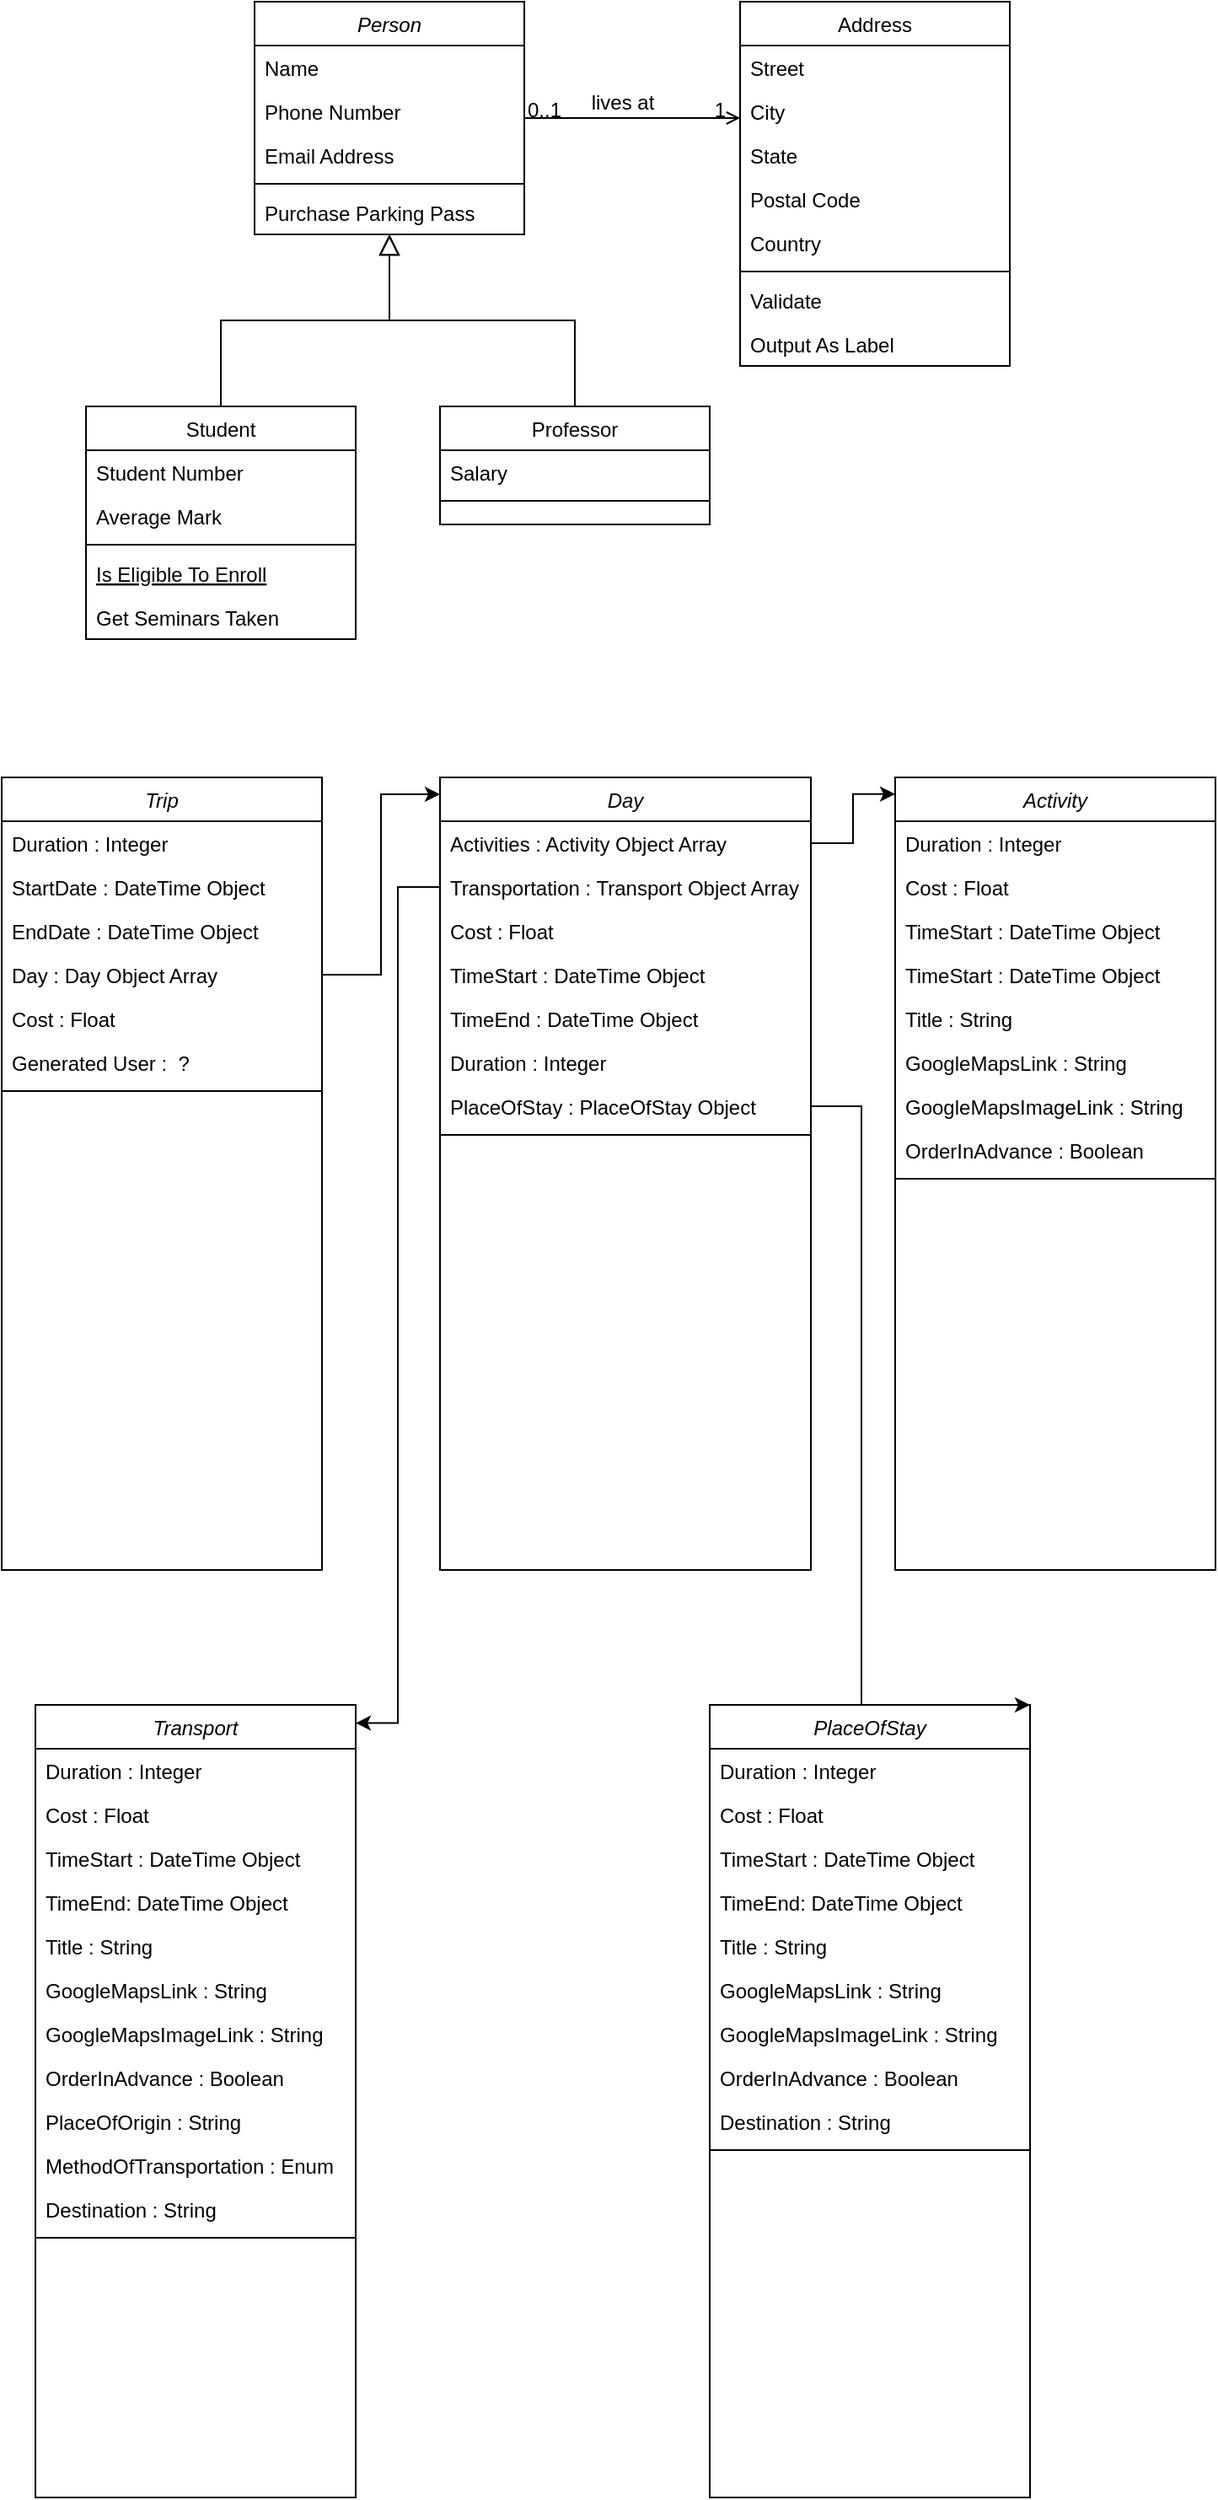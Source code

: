 <mxfile version="17.4.2" type="device"><diagram id="C5RBs43oDa-KdzZeNtuy" name="Page-1"><mxGraphModel dx="1020" dy="1112" grid="1" gridSize="10" guides="1" tooltips="1" connect="1" arrows="1" fold="1" page="1" pageScale="1" pageWidth="827" pageHeight="1169" math="0" shadow="0"><root><mxCell id="WIyWlLk6GJQsqaUBKTNV-0"/><mxCell id="WIyWlLk6GJQsqaUBKTNV-1" parent="WIyWlLk6GJQsqaUBKTNV-0"/><mxCell id="zkfFHV4jXpPFQw0GAbJ--0" value="Person" style="swimlane;fontStyle=2;align=center;verticalAlign=top;childLayout=stackLayout;horizontal=1;startSize=26;horizontalStack=0;resizeParent=1;resizeLast=0;collapsible=1;marginBottom=0;rounded=0;shadow=0;strokeWidth=1;" parent="WIyWlLk6GJQsqaUBKTNV-1" vertex="1"><mxGeometry x="220" y="120" width="160" height="138" as="geometry"><mxRectangle x="230" y="140" width="160" height="26" as="alternateBounds"/></mxGeometry></mxCell><mxCell id="zkfFHV4jXpPFQw0GAbJ--1" value="Name" style="text;align=left;verticalAlign=top;spacingLeft=4;spacingRight=4;overflow=hidden;rotatable=0;points=[[0,0.5],[1,0.5]];portConstraint=eastwest;" parent="zkfFHV4jXpPFQw0GAbJ--0" vertex="1"><mxGeometry y="26" width="160" height="26" as="geometry"/></mxCell><mxCell id="zkfFHV4jXpPFQw0GAbJ--2" value="Phone Number" style="text;align=left;verticalAlign=top;spacingLeft=4;spacingRight=4;overflow=hidden;rotatable=0;points=[[0,0.5],[1,0.5]];portConstraint=eastwest;rounded=0;shadow=0;html=0;" parent="zkfFHV4jXpPFQw0GAbJ--0" vertex="1"><mxGeometry y="52" width="160" height="26" as="geometry"/></mxCell><mxCell id="zkfFHV4jXpPFQw0GAbJ--3" value="Email Address" style="text;align=left;verticalAlign=top;spacingLeft=4;spacingRight=4;overflow=hidden;rotatable=0;points=[[0,0.5],[1,0.5]];portConstraint=eastwest;rounded=0;shadow=0;html=0;" parent="zkfFHV4jXpPFQw0GAbJ--0" vertex="1"><mxGeometry y="78" width="160" height="26" as="geometry"/></mxCell><mxCell id="zkfFHV4jXpPFQw0GAbJ--4" value="" style="line;html=1;strokeWidth=1;align=left;verticalAlign=middle;spacingTop=-1;spacingLeft=3;spacingRight=3;rotatable=0;labelPosition=right;points=[];portConstraint=eastwest;" parent="zkfFHV4jXpPFQw0GAbJ--0" vertex="1"><mxGeometry y="104" width="160" height="8" as="geometry"/></mxCell><mxCell id="zkfFHV4jXpPFQw0GAbJ--5" value="Purchase Parking Pass" style="text;align=left;verticalAlign=top;spacingLeft=4;spacingRight=4;overflow=hidden;rotatable=0;points=[[0,0.5],[1,0.5]];portConstraint=eastwest;" parent="zkfFHV4jXpPFQw0GAbJ--0" vertex="1"><mxGeometry y="112" width="160" height="26" as="geometry"/></mxCell><mxCell id="zkfFHV4jXpPFQw0GAbJ--6" value="Student" style="swimlane;fontStyle=0;align=center;verticalAlign=top;childLayout=stackLayout;horizontal=1;startSize=26;horizontalStack=0;resizeParent=1;resizeLast=0;collapsible=1;marginBottom=0;rounded=0;shadow=0;strokeWidth=1;" parent="WIyWlLk6GJQsqaUBKTNV-1" vertex="1"><mxGeometry x="120" y="360" width="160" height="138" as="geometry"><mxRectangle x="130" y="380" width="160" height="26" as="alternateBounds"/></mxGeometry></mxCell><mxCell id="zkfFHV4jXpPFQw0GAbJ--7" value="Student Number" style="text;align=left;verticalAlign=top;spacingLeft=4;spacingRight=4;overflow=hidden;rotatable=0;points=[[0,0.5],[1,0.5]];portConstraint=eastwest;" parent="zkfFHV4jXpPFQw0GAbJ--6" vertex="1"><mxGeometry y="26" width="160" height="26" as="geometry"/></mxCell><mxCell id="zkfFHV4jXpPFQw0GAbJ--8" value="Average Mark" style="text;align=left;verticalAlign=top;spacingLeft=4;spacingRight=4;overflow=hidden;rotatable=0;points=[[0,0.5],[1,0.5]];portConstraint=eastwest;rounded=0;shadow=0;html=0;" parent="zkfFHV4jXpPFQw0GAbJ--6" vertex="1"><mxGeometry y="52" width="160" height="26" as="geometry"/></mxCell><mxCell id="zkfFHV4jXpPFQw0GAbJ--9" value="" style="line;html=1;strokeWidth=1;align=left;verticalAlign=middle;spacingTop=-1;spacingLeft=3;spacingRight=3;rotatable=0;labelPosition=right;points=[];portConstraint=eastwest;" parent="zkfFHV4jXpPFQw0GAbJ--6" vertex="1"><mxGeometry y="78" width="160" height="8" as="geometry"/></mxCell><mxCell id="zkfFHV4jXpPFQw0GAbJ--10" value="Is Eligible To Enroll" style="text;align=left;verticalAlign=top;spacingLeft=4;spacingRight=4;overflow=hidden;rotatable=0;points=[[0,0.5],[1,0.5]];portConstraint=eastwest;fontStyle=4" parent="zkfFHV4jXpPFQw0GAbJ--6" vertex="1"><mxGeometry y="86" width="160" height="26" as="geometry"/></mxCell><mxCell id="zkfFHV4jXpPFQw0GAbJ--11" value="Get Seminars Taken" style="text;align=left;verticalAlign=top;spacingLeft=4;spacingRight=4;overflow=hidden;rotatable=0;points=[[0,0.5],[1,0.5]];portConstraint=eastwest;" parent="zkfFHV4jXpPFQw0GAbJ--6" vertex="1"><mxGeometry y="112" width="160" height="26" as="geometry"/></mxCell><mxCell id="zkfFHV4jXpPFQw0GAbJ--12" value="" style="endArrow=block;endSize=10;endFill=0;shadow=0;strokeWidth=1;rounded=0;edgeStyle=elbowEdgeStyle;elbow=vertical;" parent="WIyWlLk6GJQsqaUBKTNV-1" source="zkfFHV4jXpPFQw0GAbJ--6" target="zkfFHV4jXpPFQw0GAbJ--0" edge="1"><mxGeometry width="160" relative="1" as="geometry"><mxPoint x="200" y="203" as="sourcePoint"/><mxPoint x="200" y="203" as="targetPoint"/></mxGeometry></mxCell><mxCell id="zkfFHV4jXpPFQw0GAbJ--13" value="Professor" style="swimlane;fontStyle=0;align=center;verticalAlign=top;childLayout=stackLayout;horizontal=1;startSize=26;horizontalStack=0;resizeParent=1;resizeLast=0;collapsible=1;marginBottom=0;rounded=0;shadow=0;strokeWidth=1;" parent="WIyWlLk6GJQsqaUBKTNV-1" vertex="1"><mxGeometry x="330" y="360" width="160" height="70" as="geometry"><mxRectangle x="340" y="380" width="170" height="26" as="alternateBounds"/></mxGeometry></mxCell><mxCell id="zkfFHV4jXpPFQw0GAbJ--14" value="Salary" style="text;align=left;verticalAlign=top;spacingLeft=4;spacingRight=4;overflow=hidden;rotatable=0;points=[[0,0.5],[1,0.5]];portConstraint=eastwest;" parent="zkfFHV4jXpPFQw0GAbJ--13" vertex="1"><mxGeometry y="26" width="160" height="26" as="geometry"/></mxCell><mxCell id="zkfFHV4jXpPFQw0GAbJ--15" value="" style="line;html=1;strokeWidth=1;align=left;verticalAlign=middle;spacingTop=-1;spacingLeft=3;spacingRight=3;rotatable=0;labelPosition=right;points=[];portConstraint=eastwest;" parent="zkfFHV4jXpPFQw0GAbJ--13" vertex="1"><mxGeometry y="52" width="160" height="8" as="geometry"/></mxCell><mxCell id="zkfFHV4jXpPFQw0GAbJ--16" value="" style="endArrow=block;endSize=10;endFill=0;shadow=0;strokeWidth=1;rounded=0;edgeStyle=elbowEdgeStyle;elbow=vertical;" parent="WIyWlLk6GJQsqaUBKTNV-1" source="zkfFHV4jXpPFQw0GAbJ--13" target="zkfFHV4jXpPFQw0GAbJ--0" edge="1"><mxGeometry width="160" relative="1" as="geometry"><mxPoint x="210" y="373" as="sourcePoint"/><mxPoint x="310" y="271" as="targetPoint"/></mxGeometry></mxCell><mxCell id="zkfFHV4jXpPFQw0GAbJ--17" value="Address" style="swimlane;fontStyle=0;align=center;verticalAlign=top;childLayout=stackLayout;horizontal=1;startSize=26;horizontalStack=0;resizeParent=1;resizeLast=0;collapsible=1;marginBottom=0;rounded=0;shadow=0;strokeWidth=1;" parent="WIyWlLk6GJQsqaUBKTNV-1" vertex="1"><mxGeometry x="508" y="120" width="160" height="216" as="geometry"><mxRectangle x="550" y="140" width="160" height="26" as="alternateBounds"/></mxGeometry></mxCell><mxCell id="zkfFHV4jXpPFQw0GAbJ--18" value="Street" style="text;align=left;verticalAlign=top;spacingLeft=4;spacingRight=4;overflow=hidden;rotatable=0;points=[[0,0.5],[1,0.5]];portConstraint=eastwest;" parent="zkfFHV4jXpPFQw0GAbJ--17" vertex="1"><mxGeometry y="26" width="160" height="26" as="geometry"/></mxCell><mxCell id="zkfFHV4jXpPFQw0GAbJ--19" value="City" style="text;align=left;verticalAlign=top;spacingLeft=4;spacingRight=4;overflow=hidden;rotatable=0;points=[[0,0.5],[1,0.5]];portConstraint=eastwest;rounded=0;shadow=0;html=0;" parent="zkfFHV4jXpPFQw0GAbJ--17" vertex="1"><mxGeometry y="52" width="160" height="26" as="geometry"/></mxCell><mxCell id="zkfFHV4jXpPFQw0GAbJ--20" value="State" style="text;align=left;verticalAlign=top;spacingLeft=4;spacingRight=4;overflow=hidden;rotatable=0;points=[[0,0.5],[1,0.5]];portConstraint=eastwest;rounded=0;shadow=0;html=0;" parent="zkfFHV4jXpPFQw0GAbJ--17" vertex="1"><mxGeometry y="78" width="160" height="26" as="geometry"/></mxCell><mxCell id="zkfFHV4jXpPFQw0GAbJ--21" value="Postal Code" style="text;align=left;verticalAlign=top;spacingLeft=4;spacingRight=4;overflow=hidden;rotatable=0;points=[[0,0.5],[1,0.5]];portConstraint=eastwest;rounded=0;shadow=0;html=0;" parent="zkfFHV4jXpPFQw0GAbJ--17" vertex="1"><mxGeometry y="104" width="160" height="26" as="geometry"/></mxCell><mxCell id="zkfFHV4jXpPFQw0GAbJ--22" value="Country" style="text;align=left;verticalAlign=top;spacingLeft=4;spacingRight=4;overflow=hidden;rotatable=0;points=[[0,0.5],[1,0.5]];portConstraint=eastwest;rounded=0;shadow=0;html=0;" parent="zkfFHV4jXpPFQw0GAbJ--17" vertex="1"><mxGeometry y="130" width="160" height="26" as="geometry"/></mxCell><mxCell id="zkfFHV4jXpPFQw0GAbJ--23" value="" style="line;html=1;strokeWidth=1;align=left;verticalAlign=middle;spacingTop=-1;spacingLeft=3;spacingRight=3;rotatable=0;labelPosition=right;points=[];portConstraint=eastwest;" parent="zkfFHV4jXpPFQw0GAbJ--17" vertex="1"><mxGeometry y="156" width="160" height="8" as="geometry"/></mxCell><mxCell id="zkfFHV4jXpPFQw0GAbJ--24" value="Validate" style="text;align=left;verticalAlign=top;spacingLeft=4;spacingRight=4;overflow=hidden;rotatable=0;points=[[0,0.5],[1,0.5]];portConstraint=eastwest;" parent="zkfFHV4jXpPFQw0GAbJ--17" vertex="1"><mxGeometry y="164" width="160" height="26" as="geometry"/></mxCell><mxCell id="zkfFHV4jXpPFQw0GAbJ--25" value="Output As Label" style="text;align=left;verticalAlign=top;spacingLeft=4;spacingRight=4;overflow=hidden;rotatable=0;points=[[0,0.5],[1,0.5]];portConstraint=eastwest;" parent="zkfFHV4jXpPFQw0GAbJ--17" vertex="1"><mxGeometry y="190" width="160" height="26" as="geometry"/></mxCell><mxCell id="zkfFHV4jXpPFQw0GAbJ--26" value="" style="endArrow=open;shadow=0;strokeWidth=1;rounded=0;endFill=1;edgeStyle=elbowEdgeStyle;elbow=vertical;" parent="WIyWlLk6GJQsqaUBKTNV-1" source="zkfFHV4jXpPFQw0GAbJ--0" target="zkfFHV4jXpPFQw0GAbJ--17" edge="1"><mxGeometry x="0.5" y="41" relative="1" as="geometry"><mxPoint x="380" y="192" as="sourcePoint"/><mxPoint x="540" y="192" as="targetPoint"/><mxPoint x="-40" y="32" as="offset"/></mxGeometry></mxCell><mxCell id="zkfFHV4jXpPFQw0GAbJ--27" value="0..1" style="resizable=0;align=left;verticalAlign=bottom;labelBackgroundColor=none;fontSize=12;" parent="zkfFHV4jXpPFQw0GAbJ--26" connectable="0" vertex="1"><mxGeometry x="-1" relative="1" as="geometry"><mxPoint y="4" as="offset"/></mxGeometry></mxCell><mxCell id="zkfFHV4jXpPFQw0GAbJ--28" value="1" style="resizable=0;align=right;verticalAlign=bottom;labelBackgroundColor=none;fontSize=12;" parent="zkfFHV4jXpPFQw0GAbJ--26" connectable="0" vertex="1"><mxGeometry x="1" relative="1" as="geometry"><mxPoint x="-7" y="4" as="offset"/></mxGeometry></mxCell><mxCell id="zkfFHV4jXpPFQw0GAbJ--29" value="lives at" style="text;html=1;resizable=0;points=[];;align=center;verticalAlign=middle;labelBackgroundColor=none;rounded=0;shadow=0;strokeWidth=1;fontSize=12;" parent="zkfFHV4jXpPFQw0GAbJ--26" vertex="1" connectable="0"><mxGeometry x="0.5" y="49" relative="1" as="geometry"><mxPoint x="-38" y="40" as="offset"/></mxGeometry></mxCell><mxCell id="lVxWkQc2LMwWHIbaAkXa-0" value="Trip" style="swimlane;fontStyle=2;align=center;verticalAlign=top;childLayout=stackLayout;horizontal=1;startSize=26;horizontalStack=0;resizeParent=1;resizeLast=0;collapsible=1;marginBottom=0;rounded=0;shadow=0;strokeWidth=1;" vertex="1" parent="WIyWlLk6GJQsqaUBKTNV-1"><mxGeometry x="70" y="580" width="190" height="470" as="geometry"><mxRectangle x="230" y="140" width="160" height="26" as="alternateBounds"/></mxGeometry></mxCell><mxCell id="lVxWkQc2LMwWHIbaAkXa-1" value="Duration : Integer" style="text;align=left;verticalAlign=top;spacingLeft=4;spacingRight=4;overflow=hidden;rotatable=0;points=[[0,0.5],[1,0.5]];portConstraint=eastwest;" vertex="1" parent="lVxWkQc2LMwWHIbaAkXa-0"><mxGeometry y="26" width="190" height="26" as="geometry"/></mxCell><mxCell id="lVxWkQc2LMwWHIbaAkXa-2" value="StartDate : DateTime Object" style="text;align=left;verticalAlign=top;spacingLeft=4;spacingRight=4;overflow=hidden;rotatable=0;points=[[0,0.5],[1,0.5]];portConstraint=eastwest;rounded=0;shadow=0;html=0;" vertex="1" parent="lVxWkQc2LMwWHIbaAkXa-0"><mxGeometry y="52" width="190" height="26" as="geometry"/></mxCell><mxCell id="lVxWkQc2LMwWHIbaAkXa-3" value="EndDate : DateTime Object" style="text;align=left;verticalAlign=top;spacingLeft=4;spacingRight=4;overflow=hidden;rotatable=0;points=[[0,0.5],[1,0.5]];portConstraint=eastwest;rounded=0;shadow=0;html=0;" vertex="1" parent="lVxWkQc2LMwWHIbaAkXa-0"><mxGeometry y="78" width="190" height="26" as="geometry"/></mxCell><mxCell id="lVxWkQc2LMwWHIbaAkXa-5" value="Day : Day Object Array" style="text;align=left;verticalAlign=top;spacingLeft=4;spacingRight=4;overflow=hidden;rotatable=0;points=[[0,0.5],[1,0.5]];portConstraint=eastwest;" vertex="1" parent="lVxWkQc2LMwWHIbaAkXa-0"><mxGeometry y="104" width="190" height="26" as="geometry"/></mxCell><mxCell id="lVxWkQc2LMwWHIbaAkXa-7" value="Cost : Float" style="text;align=left;verticalAlign=top;spacingLeft=4;spacingRight=4;overflow=hidden;rotatable=0;points=[[0,0.5],[1,0.5]];portConstraint=eastwest;" vertex="1" parent="lVxWkQc2LMwWHIbaAkXa-0"><mxGeometry y="130" width="190" height="26" as="geometry"/></mxCell><mxCell id="lVxWkQc2LMwWHIbaAkXa-13" value="Generated User :  ?" style="text;align=left;verticalAlign=top;spacingLeft=4;spacingRight=4;overflow=hidden;rotatable=0;points=[[0,0.5],[1,0.5]];portConstraint=eastwest;" vertex="1" parent="lVxWkQc2LMwWHIbaAkXa-0"><mxGeometry y="156" width="190" height="26" as="geometry"/></mxCell><mxCell id="lVxWkQc2LMwWHIbaAkXa-4" value="" style="line;html=1;strokeWidth=1;align=left;verticalAlign=middle;spacingTop=-1;spacingLeft=3;spacingRight=3;rotatable=0;labelPosition=right;points=[];portConstraint=eastwest;" vertex="1" parent="lVxWkQc2LMwWHIbaAkXa-0"><mxGeometry y="182" width="190" height="8" as="geometry"/></mxCell><mxCell id="lVxWkQc2LMwWHIbaAkXa-14" value="Day" style="swimlane;fontStyle=2;align=center;verticalAlign=top;childLayout=stackLayout;horizontal=1;startSize=26;horizontalStack=0;resizeParent=1;resizeLast=0;collapsible=1;marginBottom=0;rounded=0;shadow=0;strokeWidth=1;" vertex="1" parent="WIyWlLk6GJQsqaUBKTNV-1"><mxGeometry x="330" y="580" width="220" height="470" as="geometry"><mxRectangle x="230" y="140" width="160" height="26" as="alternateBounds"/></mxGeometry></mxCell><mxCell id="lVxWkQc2LMwWHIbaAkXa-15" value="Activities : Activity Object Array" style="text;align=left;verticalAlign=top;spacingLeft=4;spacingRight=4;overflow=hidden;rotatable=0;points=[[0,0.5],[1,0.5]];portConstraint=eastwest;" vertex="1" parent="lVxWkQc2LMwWHIbaAkXa-14"><mxGeometry y="26" width="220" height="26" as="geometry"/></mxCell><mxCell id="lVxWkQc2LMwWHIbaAkXa-16" value="Transportation : Transport Object Array" style="text;align=left;verticalAlign=top;spacingLeft=4;spacingRight=4;overflow=hidden;rotatable=0;points=[[0,0.5],[1,0.5]];portConstraint=eastwest;rounded=0;shadow=0;html=0;" vertex="1" parent="lVxWkQc2LMwWHIbaAkXa-14"><mxGeometry y="52" width="220" height="26" as="geometry"/></mxCell><mxCell id="lVxWkQc2LMwWHIbaAkXa-17" value="Cost : Float" style="text;align=left;verticalAlign=top;spacingLeft=4;spacingRight=4;overflow=hidden;rotatable=0;points=[[0,0.5],[1,0.5]];portConstraint=eastwest;rounded=0;shadow=0;html=0;" vertex="1" parent="lVxWkQc2LMwWHIbaAkXa-14"><mxGeometry y="78" width="220" height="26" as="geometry"/></mxCell><mxCell id="lVxWkQc2LMwWHIbaAkXa-18" value="TimeStart : DateTime Object" style="text;align=left;verticalAlign=top;spacingLeft=4;spacingRight=4;overflow=hidden;rotatable=0;points=[[0,0.5],[1,0.5]];portConstraint=eastwest;" vertex="1" parent="lVxWkQc2LMwWHIbaAkXa-14"><mxGeometry y="104" width="220" height="26" as="geometry"/></mxCell><mxCell id="lVxWkQc2LMwWHIbaAkXa-19" value="TimeEnd : DateTime Object" style="text;align=left;verticalAlign=top;spacingLeft=4;spacingRight=4;overflow=hidden;rotatable=0;points=[[0,0.5],[1,0.5]];portConstraint=eastwest;" vertex="1" parent="lVxWkQc2LMwWHIbaAkXa-14"><mxGeometry y="130" width="220" height="26" as="geometry"/></mxCell><mxCell id="lVxWkQc2LMwWHIbaAkXa-33" value="Duration : Integer" style="text;align=left;verticalAlign=top;spacingLeft=4;spacingRight=4;overflow=hidden;rotatable=0;points=[[0,0.5],[1,0.5]];portConstraint=eastwest;" vertex="1" parent="lVxWkQc2LMwWHIbaAkXa-14"><mxGeometry y="156" width="220" height="26" as="geometry"/></mxCell><mxCell id="lVxWkQc2LMwWHIbaAkXa-52" value="PlaceOfStay : PlaceOfStay Object" style="text;align=left;verticalAlign=top;spacingLeft=4;spacingRight=4;overflow=hidden;rotatable=0;points=[[0,0.5],[1,0.5]];portConstraint=eastwest;" vertex="1" parent="lVxWkQc2LMwWHIbaAkXa-14"><mxGeometry y="182" width="220" height="26" as="geometry"/></mxCell><mxCell id="lVxWkQc2LMwWHIbaAkXa-21" value="" style="line;html=1;strokeWidth=1;align=left;verticalAlign=middle;spacingTop=-1;spacingLeft=3;spacingRight=3;rotatable=0;labelPosition=right;points=[];portConstraint=eastwest;" vertex="1" parent="lVxWkQc2LMwWHIbaAkXa-14"><mxGeometry y="208" width="220" height="8" as="geometry"/></mxCell><mxCell id="lVxWkQc2LMwWHIbaAkXa-22" value="" style="resizable=0;align=left;verticalAlign=bottom;labelBackgroundColor=none;fontSize=12;" connectable="0" vertex="1" parent="WIyWlLk6GJQsqaUBKTNV-1"><mxGeometry x="440" y="743" as="geometry"/></mxCell><mxCell id="lVxWkQc2LMwWHIbaAkXa-23" style="edgeStyle=orthogonalEdgeStyle;rounded=0;orthogonalLoop=1;jettySize=auto;html=1;" edge="1" parent="WIyWlLk6GJQsqaUBKTNV-1" source="lVxWkQc2LMwWHIbaAkXa-5" target="lVxWkQc2LMwWHIbaAkXa-14"><mxGeometry relative="1" as="geometry"><mxPoint x="300" y="590" as="targetPoint"/><Array as="points"><mxPoint x="295" y="697"/><mxPoint x="295" y="590"/></Array></mxGeometry></mxCell><mxCell id="lVxWkQc2LMwWHIbaAkXa-24" value="Activity" style="swimlane;fontStyle=2;align=center;verticalAlign=top;childLayout=stackLayout;horizontal=1;startSize=26;horizontalStack=0;resizeParent=1;resizeLast=0;collapsible=1;marginBottom=0;rounded=0;shadow=0;strokeWidth=1;" vertex="1" parent="WIyWlLk6GJQsqaUBKTNV-1"><mxGeometry x="600" y="580" width="190" height="470" as="geometry"><mxRectangle x="230" y="140" width="160" height="26" as="alternateBounds"/></mxGeometry></mxCell><mxCell id="lVxWkQc2LMwWHIbaAkXa-25" value="Duration : Integer" style="text;align=left;verticalAlign=top;spacingLeft=4;spacingRight=4;overflow=hidden;rotatable=0;points=[[0,0.5],[1,0.5]];portConstraint=eastwest;" vertex="1" parent="lVxWkQc2LMwWHIbaAkXa-24"><mxGeometry y="26" width="190" height="26" as="geometry"/></mxCell><mxCell id="lVxWkQc2LMwWHIbaAkXa-26" value="Cost : Float" style="text;align=left;verticalAlign=top;spacingLeft=4;spacingRight=4;overflow=hidden;rotatable=0;points=[[0,0.5],[1,0.5]];portConstraint=eastwest;rounded=0;shadow=0;html=0;" vertex="1" parent="lVxWkQc2LMwWHIbaAkXa-24"><mxGeometry y="52" width="190" height="26" as="geometry"/></mxCell><mxCell id="lVxWkQc2LMwWHIbaAkXa-27" value="TimeStart : DateTime Object" style="text;align=left;verticalAlign=top;spacingLeft=4;spacingRight=4;overflow=hidden;rotatable=0;points=[[0,0.5],[1,0.5]];portConstraint=eastwest;rounded=0;shadow=0;html=0;" vertex="1" parent="lVxWkQc2LMwWHIbaAkXa-24"><mxGeometry y="78" width="190" height="26" as="geometry"/></mxCell><mxCell id="lVxWkQc2LMwWHIbaAkXa-28" value="TimeStart : DateTime Object" style="text;align=left;verticalAlign=top;spacingLeft=4;spacingRight=4;overflow=hidden;rotatable=0;points=[[0,0.5],[1,0.5]];portConstraint=eastwest;" vertex="1" parent="lVxWkQc2LMwWHIbaAkXa-24"><mxGeometry y="104" width="190" height="26" as="geometry"/></mxCell><mxCell id="lVxWkQc2LMwWHIbaAkXa-29" value="Title : String" style="text;align=left;verticalAlign=top;spacingLeft=4;spacingRight=4;overflow=hidden;rotatable=0;points=[[0,0.5],[1,0.5]];portConstraint=eastwest;" vertex="1" parent="lVxWkQc2LMwWHIbaAkXa-24"><mxGeometry y="130" width="190" height="26" as="geometry"/></mxCell><mxCell id="lVxWkQc2LMwWHIbaAkXa-30" value="GoogleMapsLink : String" style="text;align=left;verticalAlign=top;spacingLeft=4;spacingRight=4;overflow=hidden;rotatable=0;points=[[0,0.5],[1,0.5]];portConstraint=eastwest;" vertex="1" parent="lVxWkQc2LMwWHIbaAkXa-24"><mxGeometry y="156" width="190" height="26" as="geometry"/></mxCell><mxCell id="lVxWkQc2LMwWHIbaAkXa-35" value="GoogleMapsImageLink : String" style="text;align=left;verticalAlign=top;spacingLeft=4;spacingRight=4;overflow=hidden;rotatable=0;points=[[0,0.5],[1,0.5]];portConstraint=eastwest;" vertex="1" parent="lVxWkQc2LMwWHIbaAkXa-24"><mxGeometry y="182" width="190" height="26" as="geometry"/></mxCell><mxCell id="lVxWkQc2LMwWHIbaAkXa-36" value="OrderInAdvance : Boolean" style="text;align=left;verticalAlign=top;spacingLeft=4;spacingRight=4;overflow=hidden;rotatable=0;points=[[0,0.5],[1,0.5]];portConstraint=eastwest;" vertex="1" parent="lVxWkQc2LMwWHIbaAkXa-24"><mxGeometry y="208" width="190" height="26" as="geometry"/></mxCell><mxCell id="lVxWkQc2LMwWHIbaAkXa-31" value="" style="line;html=1;strokeWidth=1;align=left;verticalAlign=middle;spacingTop=-1;spacingLeft=3;spacingRight=3;rotatable=0;labelPosition=right;points=[];portConstraint=eastwest;" vertex="1" parent="lVxWkQc2LMwWHIbaAkXa-24"><mxGeometry y="234" width="190" height="8" as="geometry"/></mxCell><mxCell id="lVxWkQc2LMwWHIbaAkXa-32" style="edgeStyle=orthogonalEdgeStyle;rounded=0;orthogonalLoop=1;jettySize=auto;html=1;entryX=0;entryY=0.021;entryDx=0;entryDy=0;entryPerimeter=0;" edge="1" parent="WIyWlLk6GJQsqaUBKTNV-1" source="lVxWkQc2LMwWHIbaAkXa-15" target="lVxWkQc2LMwWHIbaAkXa-24"><mxGeometry relative="1" as="geometry"/></mxCell><mxCell id="lVxWkQc2LMwWHIbaAkXa-38" value="Transport" style="swimlane;fontStyle=2;align=center;verticalAlign=top;childLayout=stackLayout;horizontal=1;startSize=26;horizontalStack=0;resizeParent=1;resizeLast=0;collapsible=1;marginBottom=0;rounded=0;shadow=0;strokeWidth=1;" vertex="1" parent="WIyWlLk6GJQsqaUBKTNV-1"><mxGeometry x="90" y="1130" width="190" height="470" as="geometry"><mxRectangle x="230" y="140" width="160" height="26" as="alternateBounds"/></mxGeometry></mxCell><mxCell id="lVxWkQc2LMwWHIbaAkXa-39" value="Duration : Integer" style="text;align=left;verticalAlign=top;spacingLeft=4;spacingRight=4;overflow=hidden;rotatable=0;points=[[0,0.5],[1,0.5]];portConstraint=eastwest;" vertex="1" parent="lVxWkQc2LMwWHIbaAkXa-38"><mxGeometry y="26" width="190" height="26" as="geometry"/></mxCell><mxCell id="lVxWkQc2LMwWHIbaAkXa-40" value="Cost : Float" style="text;align=left;verticalAlign=top;spacingLeft=4;spacingRight=4;overflow=hidden;rotatable=0;points=[[0,0.5],[1,0.5]];portConstraint=eastwest;rounded=0;shadow=0;html=0;" vertex="1" parent="lVxWkQc2LMwWHIbaAkXa-38"><mxGeometry y="52" width="190" height="26" as="geometry"/></mxCell><mxCell id="lVxWkQc2LMwWHIbaAkXa-42" value="TimeStart : DateTime Object" style="text;align=left;verticalAlign=top;spacingLeft=4;spacingRight=4;overflow=hidden;rotatable=0;points=[[0,0.5],[1,0.5]];portConstraint=eastwest;" vertex="1" parent="lVxWkQc2LMwWHIbaAkXa-38"><mxGeometry y="78" width="190" height="26" as="geometry"/></mxCell><mxCell id="lVxWkQc2LMwWHIbaAkXa-41" value="TimeEnd: DateTime Object" style="text;align=left;verticalAlign=top;spacingLeft=4;spacingRight=4;overflow=hidden;rotatable=0;points=[[0,0.5],[1,0.5]];portConstraint=eastwest;rounded=0;shadow=0;html=0;" vertex="1" parent="lVxWkQc2LMwWHIbaAkXa-38"><mxGeometry y="104" width="190" height="26" as="geometry"/></mxCell><mxCell id="lVxWkQc2LMwWHIbaAkXa-43" value="Title : String" style="text;align=left;verticalAlign=top;spacingLeft=4;spacingRight=4;overflow=hidden;rotatable=0;points=[[0,0.5],[1,0.5]];portConstraint=eastwest;" vertex="1" parent="lVxWkQc2LMwWHIbaAkXa-38"><mxGeometry y="130" width="190" height="26" as="geometry"/></mxCell><mxCell id="lVxWkQc2LMwWHIbaAkXa-44" value="GoogleMapsLink : String" style="text;align=left;verticalAlign=top;spacingLeft=4;spacingRight=4;overflow=hidden;rotatable=0;points=[[0,0.5],[1,0.5]];portConstraint=eastwest;" vertex="1" parent="lVxWkQc2LMwWHIbaAkXa-38"><mxGeometry y="156" width="190" height="26" as="geometry"/></mxCell><mxCell id="lVxWkQc2LMwWHIbaAkXa-45" value="GoogleMapsImageLink : String" style="text;align=left;verticalAlign=top;spacingLeft=4;spacingRight=4;overflow=hidden;rotatable=0;points=[[0,0.5],[1,0.5]];portConstraint=eastwest;" vertex="1" parent="lVxWkQc2LMwWHIbaAkXa-38"><mxGeometry y="182" width="190" height="26" as="geometry"/></mxCell><mxCell id="lVxWkQc2LMwWHIbaAkXa-46" value="OrderInAdvance : Boolean" style="text;align=left;verticalAlign=top;spacingLeft=4;spacingRight=4;overflow=hidden;rotatable=0;points=[[0,0.5],[1,0.5]];portConstraint=eastwest;" vertex="1" parent="lVxWkQc2LMwWHIbaAkXa-38"><mxGeometry y="208" width="190" height="26" as="geometry"/></mxCell><mxCell id="lVxWkQc2LMwWHIbaAkXa-47" value="PlaceOfOrigin : String" style="text;align=left;verticalAlign=top;spacingLeft=4;spacingRight=4;overflow=hidden;rotatable=0;points=[[0,0.5],[1,0.5]];portConstraint=eastwest;" vertex="1" parent="lVxWkQc2LMwWHIbaAkXa-38"><mxGeometry y="234" width="190" height="26" as="geometry"/></mxCell><mxCell id="lVxWkQc2LMwWHIbaAkXa-53" value="MethodOfTransportation : Enum" style="text;align=left;verticalAlign=top;spacingLeft=4;spacingRight=4;overflow=hidden;rotatable=0;points=[[0,0.5],[1,0.5]];portConstraint=eastwest;" vertex="1" parent="lVxWkQc2LMwWHIbaAkXa-38"><mxGeometry y="260" width="190" height="26" as="geometry"/></mxCell><mxCell id="lVxWkQc2LMwWHIbaAkXa-54" value="Destination : String" style="text;align=left;verticalAlign=top;spacingLeft=4;spacingRight=4;overflow=hidden;rotatable=0;points=[[0,0.5],[1,0.5]];portConstraint=eastwest;" vertex="1" parent="lVxWkQc2LMwWHIbaAkXa-38"><mxGeometry y="286" width="190" height="26" as="geometry"/></mxCell><mxCell id="lVxWkQc2LMwWHIbaAkXa-48" value="" style="line;html=1;strokeWidth=1;align=left;verticalAlign=middle;spacingTop=-1;spacingLeft=3;spacingRight=3;rotatable=0;labelPosition=right;points=[];portConstraint=eastwest;" vertex="1" parent="lVxWkQc2LMwWHIbaAkXa-38"><mxGeometry y="312" width="190" height="8" as="geometry"/></mxCell><mxCell id="lVxWkQc2LMwWHIbaAkXa-49" style="edgeStyle=orthogonalEdgeStyle;rounded=0;orthogonalLoop=1;jettySize=auto;html=1;entryX=1;entryY=0.023;entryDx=0;entryDy=0;entryPerimeter=0;" edge="1" parent="WIyWlLk6GJQsqaUBKTNV-1" source="lVxWkQc2LMwWHIbaAkXa-16" target="lVxWkQc2LMwWHIbaAkXa-38"><mxGeometry relative="1" as="geometry"/></mxCell><mxCell id="lVxWkQc2LMwWHIbaAkXa-55" value="PlaceOfStay" style="swimlane;fontStyle=2;align=center;verticalAlign=top;childLayout=stackLayout;horizontal=1;startSize=26;horizontalStack=0;resizeParent=1;resizeLast=0;collapsible=1;marginBottom=0;rounded=0;shadow=0;strokeWidth=1;" vertex="1" parent="WIyWlLk6GJQsqaUBKTNV-1"><mxGeometry x="490" y="1130" width="190" height="470" as="geometry"><mxRectangle x="230" y="140" width="160" height="26" as="alternateBounds"/></mxGeometry></mxCell><mxCell id="lVxWkQc2LMwWHIbaAkXa-56" value="Duration : Integer" style="text;align=left;verticalAlign=top;spacingLeft=4;spacingRight=4;overflow=hidden;rotatable=0;points=[[0,0.5],[1,0.5]];portConstraint=eastwest;" vertex="1" parent="lVxWkQc2LMwWHIbaAkXa-55"><mxGeometry y="26" width="190" height="26" as="geometry"/></mxCell><mxCell id="lVxWkQc2LMwWHIbaAkXa-57" value="Cost : Float" style="text;align=left;verticalAlign=top;spacingLeft=4;spacingRight=4;overflow=hidden;rotatable=0;points=[[0,0.5],[1,0.5]];portConstraint=eastwest;rounded=0;shadow=0;html=0;" vertex="1" parent="lVxWkQc2LMwWHIbaAkXa-55"><mxGeometry y="52" width="190" height="26" as="geometry"/></mxCell><mxCell id="lVxWkQc2LMwWHIbaAkXa-58" value="TimeStart : DateTime Object" style="text;align=left;verticalAlign=top;spacingLeft=4;spacingRight=4;overflow=hidden;rotatable=0;points=[[0,0.5],[1,0.5]];portConstraint=eastwest;" vertex="1" parent="lVxWkQc2LMwWHIbaAkXa-55"><mxGeometry y="78" width="190" height="26" as="geometry"/></mxCell><mxCell id="lVxWkQc2LMwWHIbaAkXa-59" value="TimeEnd: DateTime Object" style="text;align=left;verticalAlign=top;spacingLeft=4;spacingRight=4;overflow=hidden;rotatable=0;points=[[0,0.5],[1,0.5]];portConstraint=eastwest;rounded=0;shadow=0;html=0;" vertex="1" parent="lVxWkQc2LMwWHIbaAkXa-55"><mxGeometry y="104" width="190" height="26" as="geometry"/></mxCell><mxCell id="lVxWkQc2LMwWHIbaAkXa-60" value="Title : String" style="text;align=left;verticalAlign=top;spacingLeft=4;spacingRight=4;overflow=hidden;rotatable=0;points=[[0,0.5],[1,0.5]];portConstraint=eastwest;" vertex="1" parent="lVxWkQc2LMwWHIbaAkXa-55"><mxGeometry y="130" width="190" height="26" as="geometry"/></mxCell><mxCell id="lVxWkQc2LMwWHIbaAkXa-61" value="GoogleMapsLink : String" style="text;align=left;verticalAlign=top;spacingLeft=4;spacingRight=4;overflow=hidden;rotatable=0;points=[[0,0.5],[1,0.5]];portConstraint=eastwest;" vertex="1" parent="lVxWkQc2LMwWHIbaAkXa-55"><mxGeometry y="156" width="190" height="26" as="geometry"/></mxCell><mxCell id="lVxWkQc2LMwWHIbaAkXa-62" value="GoogleMapsImageLink : String" style="text;align=left;verticalAlign=top;spacingLeft=4;spacingRight=4;overflow=hidden;rotatable=0;points=[[0,0.5],[1,0.5]];portConstraint=eastwest;" vertex="1" parent="lVxWkQc2LMwWHIbaAkXa-55"><mxGeometry y="182" width="190" height="26" as="geometry"/></mxCell><mxCell id="lVxWkQc2LMwWHIbaAkXa-63" value="OrderInAdvance : Boolean" style="text;align=left;verticalAlign=top;spacingLeft=4;spacingRight=4;overflow=hidden;rotatable=0;points=[[0,0.5],[1,0.5]];portConstraint=eastwest;" vertex="1" parent="lVxWkQc2LMwWHIbaAkXa-55"><mxGeometry y="208" width="190" height="26" as="geometry"/></mxCell><mxCell id="lVxWkQc2LMwWHIbaAkXa-66" value="Destination : String" style="text;align=left;verticalAlign=top;spacingLeft=4;spacingRight=4;overflow=hidden;rotatable=0;points=[[0,0.5],[1,0.5]];portConstraint=eastwest;" vertex="1" parent="lVxWkQc2LMwWHIbaAkXa-55"><mxGeometry y="234" width="190" height="26" as="geometry"/></mxCell><mxCell id="lVxWkQc2LMwWHIbaAkXa-67" value="" style="line;html=1;strokeWidth=1;align=left;verticalAlign=middle;spacingTop=-1;spacingLeft=3;spacingRight=3;rotatable=0;labelPosition=right;points=[];portConstraint=eastwest;" vertex="1" parent="lVxWkQc2LMwWHIbaAkXa-55"><mxGeometry y="260" width="190" height="8" as="geometry"/></mxCell><mxCell id="lVxWkQc2LMwWHIbaAkXa-68" style="edgeStyle=orthogonalEdgeStyle;rounded=0;orthogonalLoop=1;jettySize=auto;html=1;entryX=1;entryY=0;entryDx=0;entryDy=0;" edge="1" parent="WIyWlLk6GJQsqaUBKTNV-1" source="lVxWkQc2LMwWHIbaAkXa-52" target="lVxWkQc2LMwWHIbaAkXa-55"><mxGeometry relative="1" as="geometry"><Array as="points"><mxPoint x="580" y="775"/><mxPoint x="580" y="1130"/></Array></mxGeometry></mxCell></root></mxGraphModel></diagram></mxfile>
